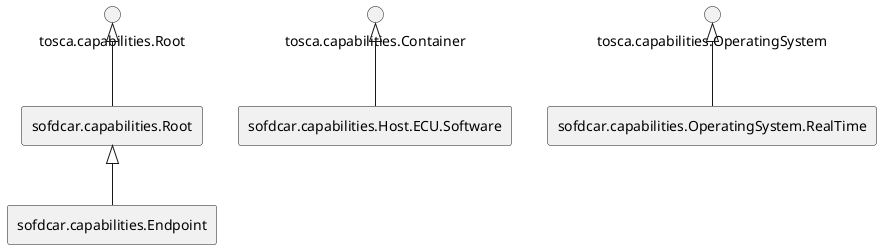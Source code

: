 @startuml
skinparam componentStyle rectangle


rectangle "sofdcar.capabilities.Root"

rectangle "sofdcar.capabilities.Host.ECU.Software"

rectangle "sofdcar.capabilities.OperatingSystem.RealTime"

rectangle "sofdcar.capabilities.Endpoint"


"tosca.capabilities.Root" <|-- "sofdcar.capabilities.Root"

"tosca.capabilities.Container" <|-- "sofdcar.capabilities.Host.ECU.Software"

"tosca.capabilities.OperatingSystem" <|-- "sofdcar.capabilities.OperatingSystem.RealTime"

"sofdcar.capabilities.Root" <|-- "sofdcar.capabilities.Endpoint"

@enduml